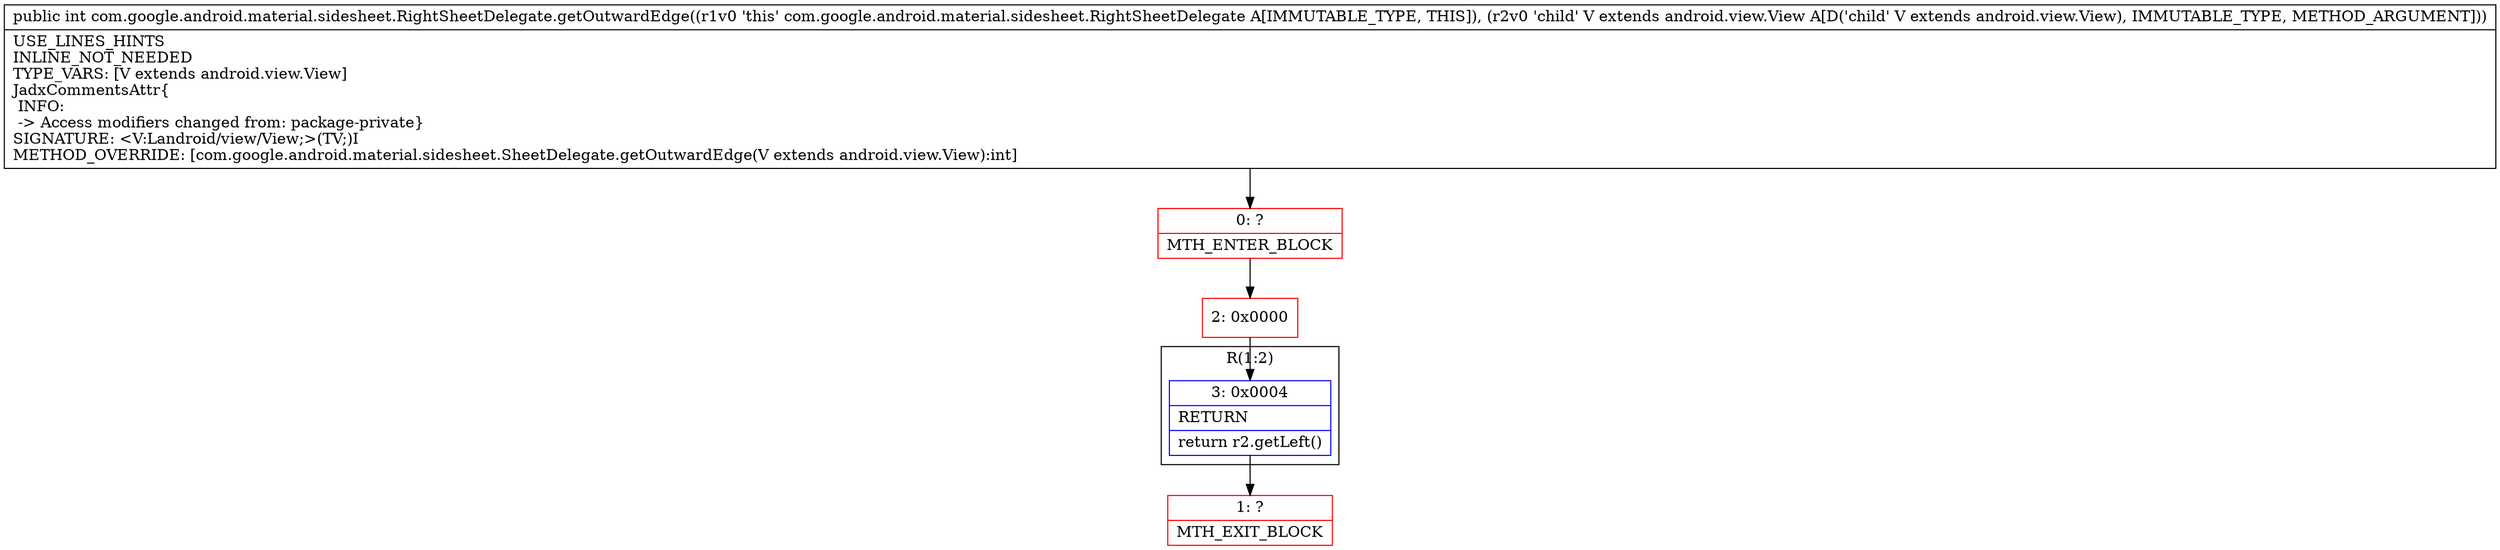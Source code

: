 digraph "CFG forcom.google.android.material.sidesheet.RightSheetDelegate.getOutwardEdge(Landroid\/view\/View;)I" {
subgraph cluster_Region_783717388 {
label = "R(1:2)";
node [shape=record,color=blue];
Node_3 [shape=record,label="{3\:\ 0x0004|RETURN\l|return r2.getLeft()\l}"];
}
Node_0 [shape=record,color=red,label="{0\:\ ?|MTH_ENTER_BLOCK\l}"];
Node_2 [shape=record,color=red,label="{2\:\ 0x0000}"];
Node_1 [shape=record,color=red,label="{1\:\ ?|MTH_EXIT_BLOCK\l}"];
MethodNode[shape=record,label="{public int com.google.android.material.sidesheet.RightSheetDelegate.getOutwardEdge((r1v0 'this' com.google.android.material.sidesheet.RightSheetDelegate A[IMMUTABLE_TYPE, THIS]), (r2v0 'child' V extends android.view.View A[D('child' V extends android.view.View), IMMUTABLE_TYPE, METHOD_ARGUMENT]))  | USE_LINES_HINTS\lINLINE_NOT_NEEDED\lTYPE_VARS: [V extends android.view.View]\lJadxCommentsAttr\{\l INFO: \l \-\> Access modifiers changed from: package\-private\}\lSIGNATURE: \<V:Landroid\/view\/View;\>(TV;)I\lMETHOD_OVERRIDE: [com.google.android.material.sidesheet.SheetDelegate.getOutwardEdge(V extends android.view.View):int]\l}"];
MethodNode -> Node_0;Node_3 -> Node_1;
Node_0 -> Node_2;
Node_2 -> Node_3;
}

